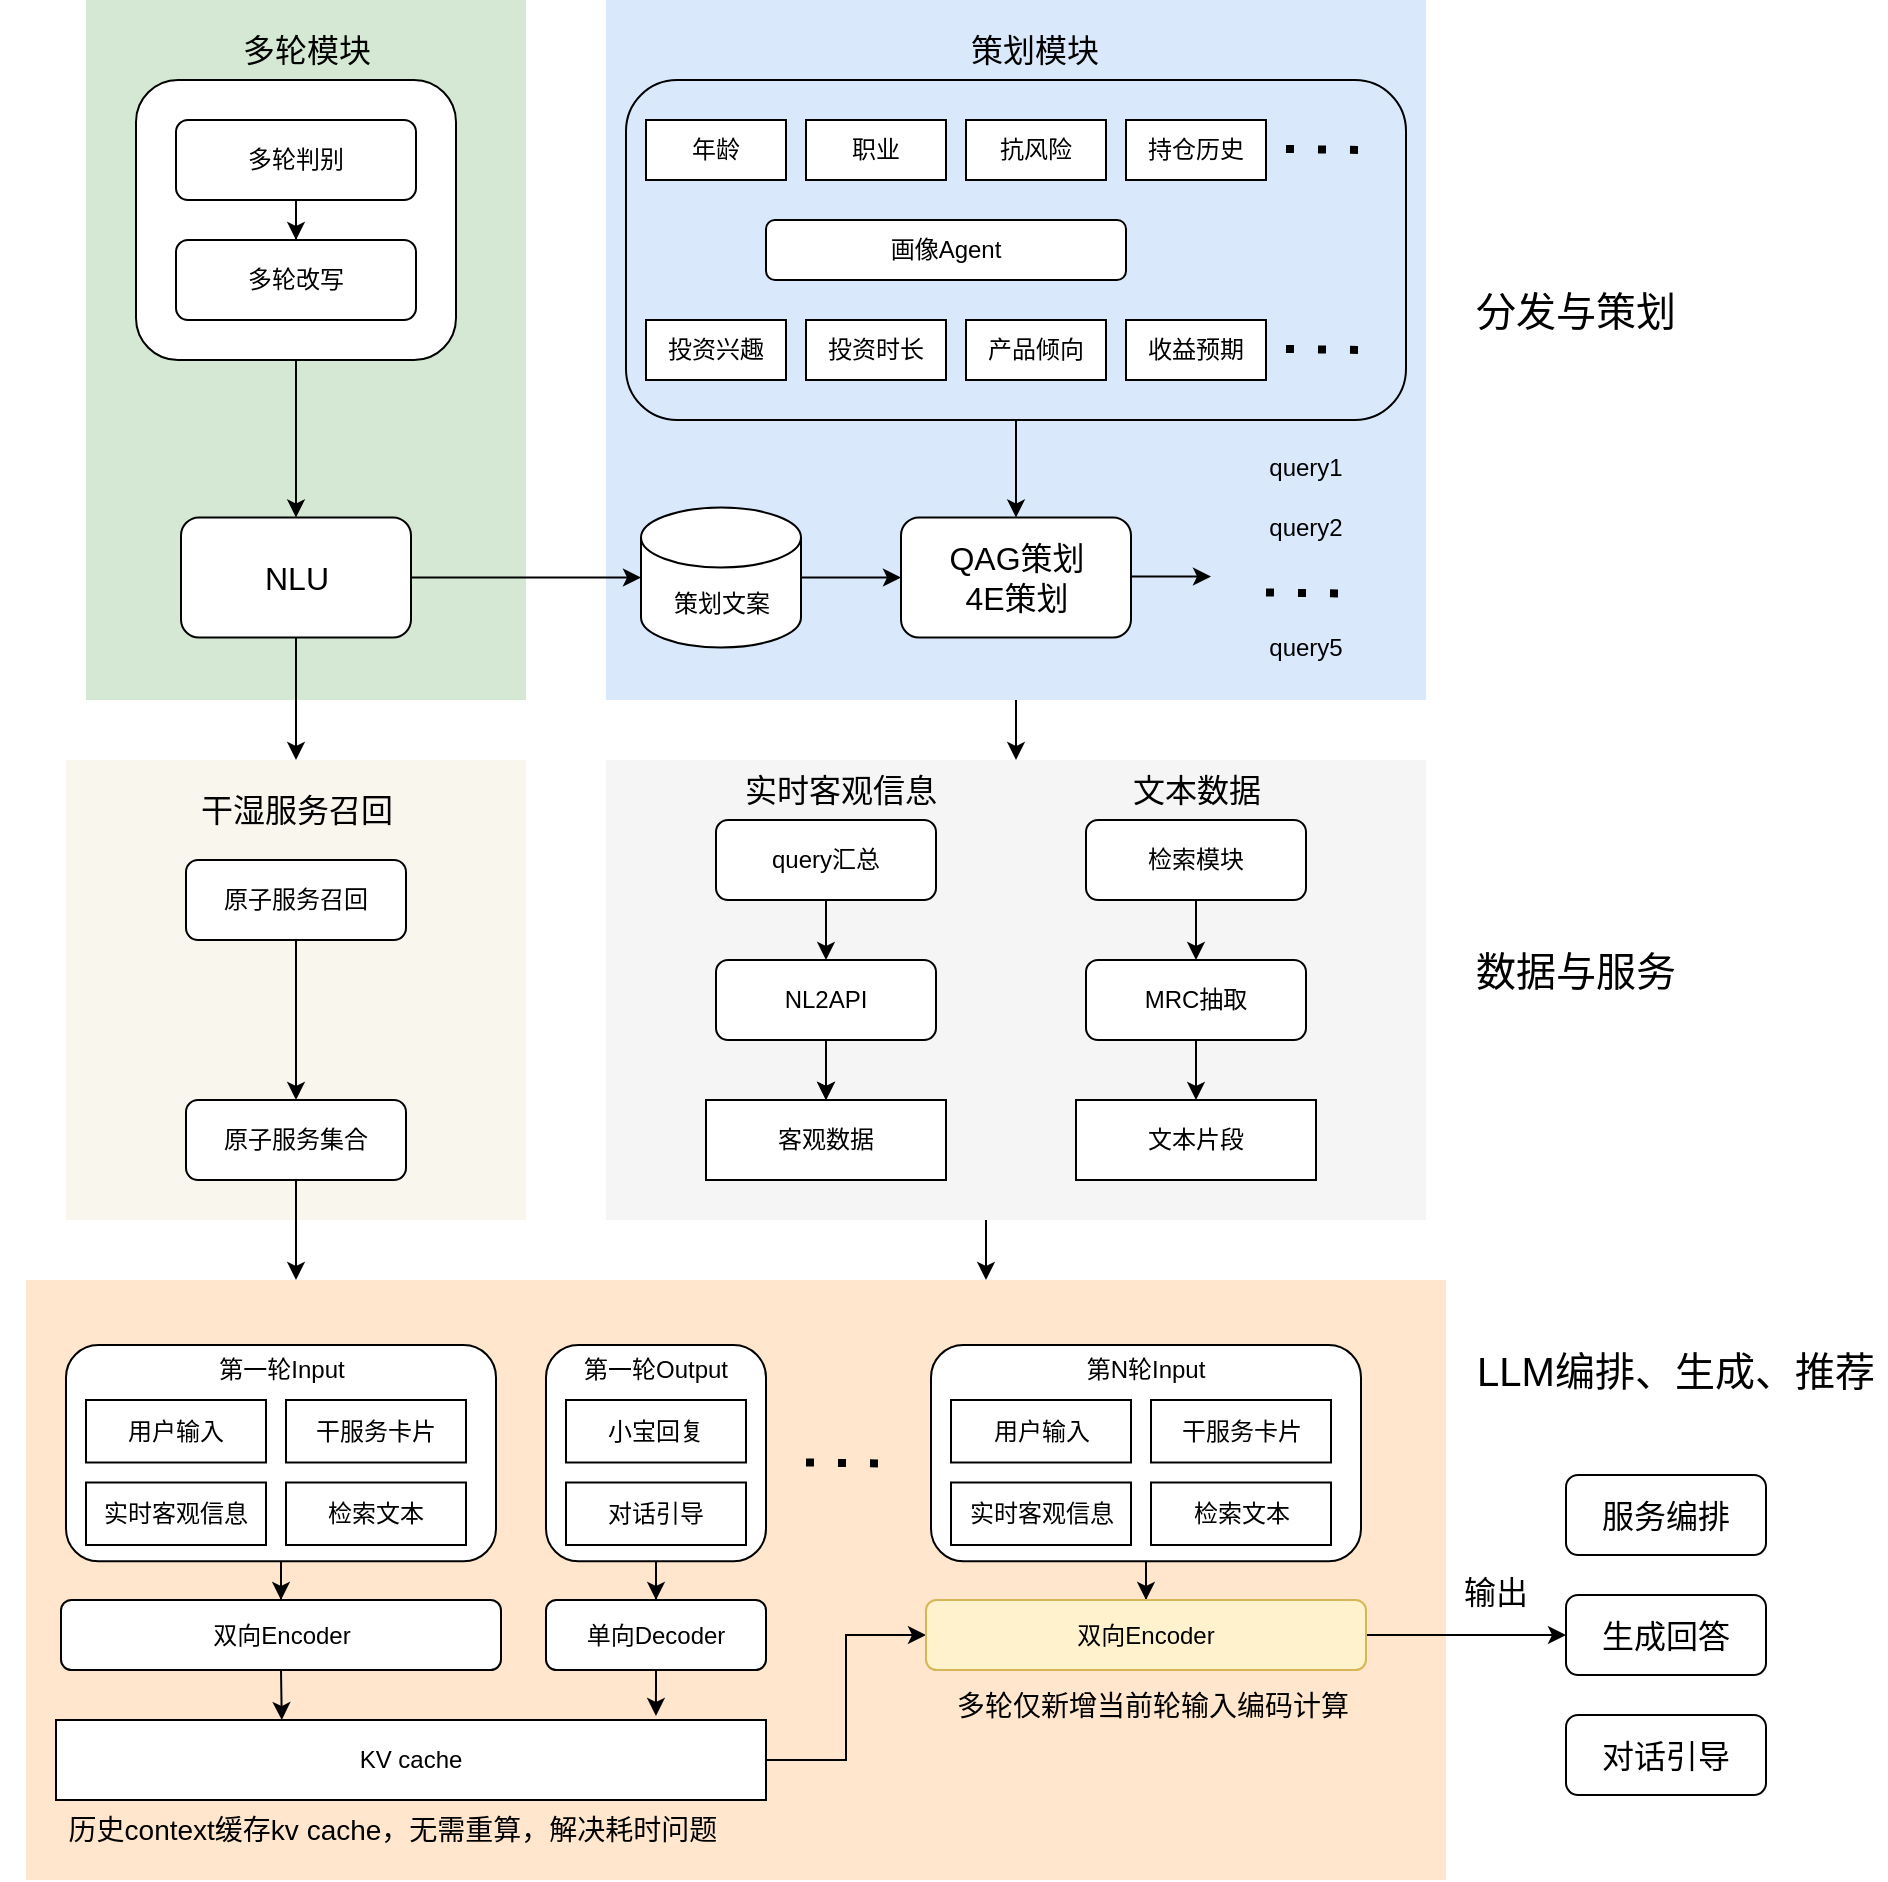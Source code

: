 <mxfile version="24.0.7" type="github">
  <diagram name="第 1 页" id="fKv1HX9e7pcvYm77Tfej">
    <mxGraphModel dx="2074" dy="1180" grid="1" gridSize="10" guides="1" tooltips="1" connect="1" arrows="1" fold="1" page="1" pageScale="1" pageWidth="1200" pageHeight="500" math="0" shadow="0">
      <root>
        <mxCell id="0" />
        <mxCell id="1" parent="0" />
        <mxCell id="IG8ETU8T7tgmbIszr5fC-33" value="" style="rounded=0;whiteSpace=wrap;html=1;fillColor=#ffe6cc;strokeColor=none;" vertex="1" parent="1">
          <mxGeometry x="60" y="660" width="710" height="300" as="geometry" />
        </mxCell>
        <mxCell id="IG8ETU8T7tgmbIszr5fC-18" value="" style="edgeStyle=orthogonalEdgeStyle;rounded=0;orthogonalLoop=1;jettySize=auto;html=1;" edge="1" parent="1" source="IG8ETU8T7tgmbIszr5fC-7" target="IG8ETU8T7tgmbIszr5fC-16">
          <mxGeometry relative="1" as="geometry" />
        </mxCell>
        <mxCell id="IG8ETU8T7tgmbIszr5fC-7" value="" style="rounded=1;whiteSpace=wrap;html=1;" vertex="1" parent="1">
          <mxGeometry x="80" y="692.5" width="215" height="108.13" as="geometry" />
        </mxCell>
        <mxCell id="_ux5LjXBHA44D0k8E-GW-138" value="" style="rounded=0;whiteSpace=wrap;html=1;fillColor=#f9f7ed;strokeColor=none;" parent="1" vertex="1">
          <mxGeometry x="80" y="400" width="230" height="230" as="geometry" />
        </mxCell>
        <mxCell id="_ux5LjXBHA44D0k8E-GW-131" value="" style="rounded=0;whiteSpace=wrap;html=1;fillColor=#f5f5f5;fontColor=#333333;strokeColor=none;" parent="1" vertex="1">
          <mxGeometry x="350" y="400" width="410" height="230" as="geometry" />
        </mxCell>
        <mxCell id="_ux5LjXBHA44D0k8E-GW-132" style="edgeStyle=orthogonalEdgeStyle;rounded=0;orthogonalLoop=1;jettySize=auto;html=1;exitX=0.5;exitY=1;exitDx=0;exitDy=0;entryX=0.5;entryY=0;entryDx=0;entryDy=0;" parent="1" source="_ux5LjXBHA44D0k8E-GW-47" target="_ux5LjXBHA44D0k8E-GW-131" edge="1">
          <mxGeometry relative="1" as="geometry" />
        </mxCell>
        <mxCell id="_ux5LjXBHA44D0k8E-GW-47" value="" style="rounded=0;whiteSpace=wrap;html=1;fillColor=#dae8fc;strokeColor=none;" parent="1" vertex="1">
          <mxGeometry x="350" y="20" width="410" height="350" as="geometry" />
        </mxCell>
        <mxCell id="_ux5LjXBHA44D0k8E-GW-78" style="edgeStyle=orthogonalEdgeStyle;rounded=0;orthogonalLoop=1;jettySize=auto;html=1;exitX=0.5;exitY=1;exitDx=0;exitDy=0;entryX=0.5;entryY=0;entryDx=0;entryDy=0;" parent="1" source="_ux5LjXBHA44D0k8E-GW-77" target="_ux5LjXBHA44D0k8E-GW-20" edge="1">
          <mxGeometry relative="1" as="geometry" />
        </mxCell>
        <mxCell id="_ux5LjXBHA44D0k8E-GW-77" value="" style="rounded=1;whiteSpace=wrap;html=1;fillColor=none;" parent="1" vertex="1">
          <mxGeometry x="360" y="60" width="390" height="170" as="geometry" />
        </mxCell>
        <mxCell id="_ux5LjXBHA44D0k8E-GW-76" value="" style="rounded=0;whiteSpace=wrap;html=1;fillColor=#d5e8d4;strokeColor=none;" parent="1" vertex="1">
          <mxGeometry x="90" y="20" width="220" height="350" as="geometry" />
        </mxCell>
        <mxCell id="_ux5LjXBHA44D0k8E-GW-75" style="edgeStyle=orthogonalEdgeStyle;rounded=0;orthogonalLoop=1;jettySize=auto;html=1;exitX=0.5;exitY=1;exitDx=0;exitDy=0;" parent="1" source="_ux5LjXBHA44D0k8E-GW-1" target="_ux5LjXBHA44D0k8E-GW-7" edge="1">
          <mxGeometry relative="1" as="geometry" />
        </mxCell>
        <mxCell id="_ux5LjXBHA44D0k8E-GW-1" value="" style="rounded=1;whiteSpace=wrap;html=1;" parent="1" vertex="1">
          <mxGeometry x="115" y="60" width="160" height="140" as="geometry" />
        </mxCell>
        <mxCell id="_ux5LjXBHA44D0k8E-GW-6" value="" style="edgeStyle=orthogonalEdgeStyle;rounded=0;orthogonalLoop=1;jettySize=auto;html=1;" parent="1" source="_ux5LjXBHA44D0k8E-GW-2" target="_ux5LjXBHA44D0k8E-GW-3" edge="1">
          <mxGeometry relative="1" as="geometry" />
        </mxCell>
        <mxCell id="_ux5LjXBHA44D0k8E-GW-2" value="多轮判别" style="rounded=1;whiteSpace=wrap;html=1;" parent="1" vertex="1">
          <mxGeometry x="135" y="80" width="120" height="40" as="geometry" />
        </mxCell>
        <mxCell id="_ux5LjXBHA44D0k8E-GW-3" value="多轮改写" style="rounded=1;whiteSpace=wrap;html=1;" parent="1" vertex="1">
          <mxGeometry x="135" y="140" width="120" height="40" as="geometry" />
        </mxCell>
        <mxCell id="_ux5LjXBHA44D0k8E-GW-60" style="edgeStyle=orthogonalEdgeStyle;rounded=0;orthogonalLoop=1;jettySize=auto;html=1;exitX=1;exitY=0.5;exitDx=0;exitDy=0;entryX=0;entryY=0.5;entryDx=0;entryDy=0;entryPerimeter=0;" parent="1" source="_ux5LjXBHA44D0k8E-GW-7" target="_ux5LjXBHA44D0k8E-GW-21" edge="1">
          <mxGeometry relative="1" as="geometry">
            <mxPoint x="282.5" y="308.75" as="targetPoint" />
            <Array as="points" />
          </mxGeometry>
        </mxCell>
        <mxCell id="_ux5LjXBHA44D0k8E-GW-141" style="edgeStyle=orthogonalEdgeStyle;rounded=0;orthogonalLoop=1;jettySize=auto;html=1;exitX=0.5;exitY=1;exitDx=0;exitDy=0;entryX=0.5;entryY=0;entryDx=0;entryDy=0;" parent="1" source="_ux5LjXBHA44D0k8E-GW-7" target="_ux5LjXBHA44D0k8E-GW-138" edge="1">
          <mxGeometry relative="1" as="geometry" />
        </mxCell>
        <mxCell id="_ux5LjXBHA44D0k8E-GW-7" value="&lt;font style=&quot;font-size: 16px;&quot;&gt;NLU&lt;/font&gt;" style="rounded=1;whiteSpace=wrap;html=1;" parent="1" vertex="1">
          <mxGeometry x="137.5" y="278.75" width="115" height="60" as="geometry" />
        </mxCell>
        <mxCell id="_ux5LjXBHA44D0k8E-GW-9" value="年龄" style="rounded=0;whiteSpace=wrap;html=1;" parent="1" vertex="1">
          <mxGeometry x="370" y="80" width="70" height="30" as="geometry" />
        </mxCell>
        <mxCell id="_ux5LjXBHA44D0k8E-GW-10" value="职业" style="rounded=0;whiteSpace=wrap;html=1;" parent="1" vertex="1">
          <mxGeometry x="450" y="80" width="70" height="30" as="geometry" />
        </mxCell>
        <mxCell id="_ux5LjXBHA44D0k8E-GW-11" value="抗风险" style="rounded=0;whiteSpace=wrap;html=1;" parent="1" vertex="1">
          <mxGeometry x="530" y="80" width="70" height="30" as="geometry" />
        </mxCell>
        <mxCell id="_ux5LjXBHA44D0k8E-GW-12" value="持仓历史" style="rounded=0;whiteSpace=wrap;html=1;" parent="1" vertex="1">
          <mxGeometry x="610" y="80" width="70" height="30" as="geometry" />
        </mxCell>
        <mxCell id="_ux5LjXBHA44D0k8E-GW-13" value="" style="endArrow=none;dashed=1;html=1;dashPattern=1 3;strokeWidth=4;rounded=0;" parent="1" edge="1">
          <mxGeometry width="50" height="50" relative="1" as="geometry">
            <mxPoint x="690" y="94.5" as="sourcePoint" />
            <mxPoint x="730" y="95" as="targetPoint" />
          </mxGeometry>
        </mxCell>
        <mxCell id="_ux5LjXBHA44D0k8E-GW-14" value="画像Agent" style="rounded=1;whiteSpace=wrap;html=1;" parent="1" vertex="1">
          <mxGeometry x="430" y="130" width="180" height="30" as="geometry" />
        </mxCell>
        <mxCell id="_ux5LjXBHA44D0k8E-GW-16" value="投资兴趣" style="rounded=0;whiteSpace=wrap;html=1;" parent="1" vertex="1">
          <mxGeometry x="370" y="180" width="70" height="30" as="geometry" />
        </mxCell>
        <mxCell id="_ux5LjXBHA44D0k8E-GW-17" value="产品倾向" style="rounded=0;whiteSpace=wrap;html=1;" parent="1" vertex="1">
          <mxGeometry x="530" y="180" width="70" height="30" as="geometry" />
        </mxCell>
        <mxCell id="_ux5LjXBHA44D0k8E-GW-18" value="收益预期" style="rounded=0;whiteSpace=wrap;html=1;" parent="1" vertex="1">
          <mxGeometry x="610" y="180" width="70" height="30" as="geometry" />
        </mxCell>
        <mxCell id="_ux5LjXBHA44D0k8E-GW-19" value="" style="endArrow=none;dashed=1;html=1;dashPattern=1 3;strokeWidth=4;rounded=0;" parent="1" edge="1">
          <mxGeometry width="50" height="50" relative="1" as="geometry">
            <mxPoint x="690" y="194.5" as="sourcePoint" />
            <mxPoint x="730" y="195" as="targetPoint" />
          </mxGeometry>
        </mxCell>
        <mxCell id="_ux5LjXBHA44D0k8E-GW-20" value="&lt;font style=&quot;font-size: 16px;&quot;&gt;QAG策划&lt;/font&gt;&lt;div&gt;&lt;font style=&quot;font-size: 16px;&quot;&gt;4E策划&lt;/font&gt;&lt;/div&gt;" style="rounded=1;whiteSpace=wrap;html=1;" parent="1" vertex="1">
          <mxGeometry x="497.5" y="278.75" width="115" height="60" as="geometry" />
        </mxCell>
        <mxCell id="_ux5LjXBHA44D0k8E-GW-62" style="edgeStyle=orthogonalEdgeStyle;rounded=0;orthogonalLoop=1;jettySize=auto;html=1;exitX=1;exitY=0.5;exitDx=0;exitDy=0;exitPerimeter=0;" parent="1" source="_ux5LjXBHA44D0k8E-GW-21" target="_ux5LjXBHA44D0k8E-GW-20" edge="1">
          <mxGeometry relative="1" as="geometry" />
        </mxCell>
        <mxCell id="_ux5LjXBHA44D0k8E-GW-21" value="策划文案" style="shape=cylinder3;whiteSpace=wrap;html=1;boundedLbl=1;backgroundOutline=1;size=15;" parent="1" vertex="1">
          <mxGeometry x="367.5" y="273.75" width="80" height="70" as="geometry" />
        </mxCell>
        <mxCell id="_ux5LjXBHA44D0k8E-GW-22" value="query1" style="text;html=1;strokeColor=none;fillColor=none;align=center;verticalAlign=middle;whiteSpace=wrap;rounded=0;" parent="1" vertex="1">
          <mxGeometry x="670" y="240" width="60" height="28.75" as="geometry" />
        </mxCell>
        <mxCell id="_ux5LjXBHA44D0k8E-GW-23" value="query2" style="text;html=1;strokeColor=none;fillColor=none;align=center;verticalAlign=middle;whiteSpace=wrap;rounded=0;" parent="1" vertex="1">
          <mxGeometry x="670" y="268.75" width="60" height="30" as="geometry" />
        </mxCell>
        <mxCell id="_ux5LjXBHA44D0k8E-GW-24" value="" style="endArrow=none;dashed=1;html=1;dashPattern=1 3;strokeWidth=4;rounded=0;" parent="1" edge="1">
          <mxGeometry width="50" height="50" relative="1" as="geometry">
            <mxPoint x="680" y="316.25" as="sourcePoint" />
            <mxPoint x="720" y="316.75" as="targetPoint" />
          </mxGeometry>
        </mxCell>
        <mxCell id="_ux5LjXBHA44D0k8E-GW-25" value="query5" style="text;html=1;strokeColor=none;fillColor=none;align=center;verticalAlign=middle;whiteSpace=wrap;rounded=0;" parent="1" vertex="1">
          <mxGeometry x="670" y="328.75" width="60" height="30" as="geometry" />
        </mxCell>
        <mxCell id="_ux5LjXBHA44D0k8E-GW-45" value="投资时长" style="rounded=0;whiteSpace=wrap;html=1;" parent="1" vertex="1">
          <mxGeometry x="450" y="180" width="70" height="30" as="geometry" />
        </mxCell>
        <mxCell id="_ux5LjXBHA44D0k8E-GW-53" value="&lt;font style=&quot;font-size: 16px;&quot;&gt;生成回答&lt;/font&gt;" style="rounded=1;whiteSpace=wrap;html=1;" parent="1" vertex="1">
          <mxGeometry x="830" y="817.5" width="100" height="40" as="geometry" />
        </mxCell>
        <mxCell id="_ux5LjXBHA44D0k8E-GW-101" value="" style="endArrow=classic;html=1;rounded=0;" parent="1" edge="1">
          <mxGeometry width="50" height="50" relative="1" as="geometry">
            <mxPoint x="612.5" y="308.25" as="sourcePoint" />
            <mxPoint x="652.5" y="308.25" as="targetPoint" />
          </mxGeometry>
        </mxCell>
        <mxCell id="_ux5LjXBHA44D0k8E-GW-117" style="edgeStyle=orthogonalEdgeStyle;rounded=0;orthogonalLoop=1;jettySize=auto;html=1;exitX=0.5;exitY=1;exitDx=0;exitDy=0;entryX=0.5;entryY=0;entryDx=0;entryDy=0;" parent="1" source="_ux5LjXBHA44D0k8E-GW-107" target="_ux5LjXBHA44D0k8E-GW-108" edge="1">
          <mxGeometry relative="1" as="geometry" />
        </mxCell>
        <mxCell id="_ux5LjXBHA44D0k8E-GW-107" value="query汇总" style="rounded=1;whiteSpace=wrap;html=1;" parent="1" vertex="1">
          <mxGeometry x="405" y="430" width="110" height="40" as="geometry" />
        </mxCell>
        <mxCell id="_ux5LjXBHA44D0k8E-GW-119" style="edgeStyle=orthogonalEdgeStyle;rounded=0;orthogonalLoop=1;jettySize=auto;html=1;exitX=0.5;exitY=1;exitDx=0;exitDy=0;entryX=0.5;entryY=0;entryDx=0;entryDy=0;" parent="1" source="_ux5LjXBHA44D0k8E-GW-108" target="_ux5LjXBHA44D0k8E-GW-109" edge="1">
          <mxGeometry relative="1" as="geometry" />
        </mxCell>
        <mxCell id="IG8ETU8T7tgmbIszr5fC-1" value="" style="edgeStyle=orthogonalEdgeStyle;rounded=0;orthogonalLoop=1;jettySize=auto;html=1;" edge="1" parent="1" source="_ux5LjXBHA44D0k8E-GW-108" target="_ux5LjXBHA44D0k8E-GW-109">
          <mxGeometry relative="1" as="geometry" />
        </mxCell>
        <mxCell id="_ux5LjXBHA44D0k8E-GW-108" value="&lt;font style=&quot;font-size: 12px;&quot;&gt;NL2API&lt;/font&gt;" style="rounded=1;whiteSpace=wrap;html=1;" parent="1" vertex="1">
          <mxGeometry x="405" y="500" width="110" height="40" as="geometry" />
        </mxCell>
        <mxCell id="_ux5LjXBHA44D0k8E-GW-109" value="&lt;font style=&quot;font-size: 12px;&quot;&gt;客观数据&lt;/font&gt;" style="rounded=0;whiteSpace=wrap;html=1;" parent="1" vertex="1">
          <mxGeometry x="400" y="570" width="120" height="40" as="geometry" />
        </mxCell>
        <mxCell id="_ux5LjXBHA44D0k8E-GW-118" style="edgeStyle=orthogonalEdgeStyle;rounded=0;orthogonalLoop=1;jettySize=auto;html=1;exitX=0.5;exitY=1;exitDx=0;exitDy=0;entryX=0.5;entryY=0;entryDx=0;entryDy=0;" parent="1" source="_ux5LjXBHA44D0k8E-GW-110" target="_ux5LjXBHA44D0k8E-GW-111" edge="1">
          <mxGeometry relative="1" as="geometry" />
        </mxCell>
        <mxCell id="_ux5LjXBHA44D0k8E-GW-110" value="检索模块" style="rounded=1;whiteSpace=wrap;html=1;" parent="1" vertex="1">
          <mxGeometry x="590" y="430" width="110" height="40" as="geometry" />
        </mxCell>
        <mxCell id="_ux5LjXBHA44D0k8E-GW-120" style="edgeStyle=orthogonalEdgeStyle;rounded=0;orthogonalLoop=1;jettySize=auto;html=1;exitX=0.5;exitY=1;exitDx=0;exitDy=0;entryX=0.5;entryY=0;entryDx=0;entryDy=0;" parent="1" source="_ux5LjXBHA44D0k8E-GW-111" target="_ux5LjXBHA44D0k8E-GW-112" edge="1">
          <mxGeometry relative="1" as="geometry" />
        </mxCell>
        <mxCell id="_ux5LjXBHA44D0k8E-GW-111" value="MRC抽取" style="rounded=1;whiteSpace=wrap;html=1;" parent="1" vertex="1">
          <mxGeometry x="590" y="500" width="110" height="40" as="geometry" />
        </mxCell>
        <mxCell id="_ux5LjXBHA44D0k8E-GW-112" value="文本片段" style="rounded=0;whiteSpace=wrap;html=1;" parent="1" vertex="1">
          <mxGeometry x="585" y="570" width="120" height="40" as="geometry" />
        </mxCell>
        <mxCell id="_ux5LjXBHA44D0k8E-GW-122" style="edgeStyle=orthogonalEdgeStyle;rounded=0;orthogonalLoop=1;jettySize=auto;html=1;exitX=0.5;exitY=1;exitDx=0;exitDy=0;entryX=0.5;entryY=0;entryDx=0;entryDy=0;" parent="1" source="_ux5LjXBHA44D0k8E-GW-113" target="_ux5LjXBHA44D0k8E-GW-114" edge="1">
          <mxGeometry relative="1" as="geometry" />
        </mxCell>
        <mxCell id="_ux5LjXBHA44D0k8E-GW-113" value="原子服务召回" style="rounded=1;whiteSpace=wrap;html=1;" parent="1" vertex="1">
          <mxGeometry x="140" y="450" width="110" height="40" as="geometry" />
        </mxCell>
        <mxCell id="_ux5LjXBHA44D0k8E-GW-126" style="edgeStyle=orthogonalEdgeStyle;rounded=0;orthogonalLoop=1;jettySize=auto;html=1;exitX=0.5;exitY=1;exitDx=0;exitDy=0;" parent="1" source="_ux5LjXBHA44D0k8E-GW-114" edge="1">
          <mxGeometry relative="1" as="geometry">
            <mxPoint x="195" y="660" as="targetPoint" />
          </mxGeometry>
        </mxCell>
        <mxCell id="_ux5LjXBHA44D0k8E-GW-114" value="原子服务集合" style="rounded=1;whiteSpace=wrap;html=1;" parent="1" vertex="1">
          <mxGeometry x="140" y="570" width="110" height="40" as="geometry" />
        </mxCell>
        <mxCell id="_ux5LjXBHA44D0k8E-GW-123" value="&lt;font style=&quot;font-size: 16px;&quot;&gt;服务编排&lt;/font&gt;" style="rounded=1;whiteSpace=wrap;html=1;" parent="1" vertex="1">
          <mxGeometry x="830" y="757.5" width="100" height="40" as="geometry" />
        </mxCell>
        <mxCell id="_ux5LjXBHA44D0k8E-GW-124" value="&lt;font style=&quot;font-size: 16px;&quot;&gt;对话引导&lt;/font&gt;" style="rounded=1;whiteSpace=wrap;html=1;" parent="1" vertex="1">
          <mxGeometry x="830" y="877.5" width="100" height="40" as="geometry" />
        </mxCell>
        <mxCell id="_ux5LjXBHA44D0k8E-GW-137" value="" style="endArrow=classic;html=1;rounded=0;" parent="1" edge="1">
          <mxGeometry width="50" height="50" relative="1" as="geometry">
            <mxPoint x="540" y="630" as="sourcePoint" />
            <mxPoint x="540" y="660" as="targetPoint" />
          </mxGeometry>
        </mxCell>
        <mxCell id="_ux5LjXBHA44D0k8E-GW-139" value="多轮模块" style="text;html=1;strokeColor=none;fillColor=none;align=center;verticalAlign=middle;whiteSpace=wrap;rounded=0;fontSize=16;" parent="1" vertex="1">
          <mxGeometry x="147.5" y="30" width="105" height="30" as="geometry" />
        </mxCell>
        <mxCell id="_ux5LjXBHA44D0k8E-GW-140" value="策划模块" style="text;html=1;strokeColor=none;fillColor=none;align=center;verticalAlign=middle;whiteSpace=wrap;rounded=0;fontSize=16;" parent="1" vertex="1">
          <mxGeometry x="497.5" y="30" width="132.5" height="30" as="geometry" />
        </mxCell>
        <mxCell id="_ux5LjXBHA44D0k8E-GW-143" value="干湿服务召回" style="text;html=1;strokeColor=none;fillColor=none;align=center;verticalAlign=middle;whiteSpace=wrap;rounded=0;fontSize=16;" parent="1" vertex="1">
          <mxGeometry x="127.5" y="410" width="135" height="30" as="geometry" />
        </mxCell>
        <mxCell id="_ux5LjXBHA44D0k8E-GW-144" value="实时客观信息" style="text;html=1;strokeColor=none;fillColor=none;align=center;verticalAlign=middle;whiteSpace=wrap;rounded=0;fontSize=16;" parent="1" vertex="1">
          <mxGeometry x="400" y="400" width="135" height="30" as="geometry" />
        </mxCell>
        <mxCell id="_ux5LjXBHA44D0k8E-GW-145" value="文本数据" style="text;html=1;strokeColor=none;fillColor=none;align=center;verticalAlign=middle;whiteSpace=wrap;rounded=0;fontSize=16;" parent="1" vertex="1">
          <mxGeometry x="577.5" y="400" width="135" height="30" as="geometry" />
        </mxCell>
        <mxCell id="_ux5LjXBHA44D0k8E-GW-147" value="输出" style="text;html=1;strokeColor=none;fillColor=none;align=center;verticalAlign=middle;whiteSpace=wrap;rounded=0;fontSize=16;" parent="1" vertex="1">
          <mxGeometry x="750" y="800.63" width="90" height="30" as="geometry" />
        </mxCell>
        <mxCell id="_ux5LjXBHA44D0k8E-GW-148" value="分发与策划" style="text;html=1;strokeColor=none;fillColor=none;align=center;verticalAlign=middle;whiteSpace=wrap;rounded=0;fontSize=20;" parent="1" vertex="1">
          <mxGeometry x="780" y="160" width="110" height="30" as="geometry" />
        </mxCell>
        <mxCell id="_ux5LjXBHA44D0k8E-GW-149" value="数据与服务" style="text;html=1;strokeColor=none;fillColor=none;align=center;verticalAlign=middle;whiteSpace=wrap;rounded=0;fontSize=20;" parent="1" vertex="1">
          <mxGeometry x="780" y="490" width="110" height="30" as="geometry" />
        </mxCell>
        <mxCell id="IG8ETU8T7tgmbIszr5fC-2" value="干服务卡片" style="rounded=0;whiteSpace=wrap;html=1;" vertex="1" parent="1">
          <mxGeometry x="190" y="720" width="90" height="31.25" as="geometry" />
        </mxCell>
        <mxCell id="IG8ETU8T7tgmbIszr5fC-3" value="用户输入" style="rounded=0;whiteSpace=wrap;html=1;" vertex="1" parent="1">
          <mxGeometry x="90" y="720" width="90" height="31.25" as="geometry" />
        </mxCell>
        <mxCell id="IG8ETU8T7tgmbIszr5fC-4" value="实时客观信息" style="rounded=0;whiteSpace=wrap;html=1;" vertex="1" parent="1">
          <mxGeometry x="90" y="761.25" width="90" height="31.25" as="geometry" />
        </mxCell>
        <mxCell id="IG8ETU8T7tgmbIszr5fC-6" value="检索文本" style="rounded=0;whiteSpace=wrap;html=1;" vertex="1" parent="1">
          <mxGeometry x="190" y="761.25" width="90" height="31.25" as="geometry" />
        </mxCell>
        <mxCell id="IG8ETU8T7tgmbIszr5fC-9" value="第一轮Input" style="text;html=1;align=center;verticalAlign=middle;whiteSpace=wrap;rounded=0;" vertex="1" parent="1">
          <mxGeometry x="142.5" y="690" width="90" height="30" as="geometry" />
        </mxCell>
        <mxCell id="IG8ETU8T7tgmbIszr5fC-20" value="" style="edgeStyle=orthogonalEdgeStyle;rounded=0;orthogonalLoop=1;jettySize=auto;html=1;" edge="1" parent="1" source="IG8ETU8T7tgmbIszr5fC-10" target="IG8ETU8T7tgmbIszr5fC-17">
          <mxGeometry relative="1" as="geometry" />
        </mxCell>
        <mxCell id="IG8ETU8T7tgmbIszr5fC-10" value="" style="rounded=1;whiteSpace=wrap;html=1;" vertex="1" parent="1">
          <mxGeometry x="320" y="692.5" width="110" height="108.13" as="geometry" />
        </mxCell>
        <mxCell id="IG8ETU8T7tgmbIszr5fC-12" value="小宝回复" style="rounded=0;whiteSpace=wrap;html=1;" vertex="1" parent="1">
          <mxGeometry x="330" y="720" width="90" height="31.25" as="geometry" />
        </mxCell>
        <mxCell id="IG8ETU8T7tgmbIszr5fC-13" value="对话引导" style="rounded=0;whiteSpace=wrap;html=1;" vertex="1" parent="1">
          <mxGeometry x="330" y="761.25" width="90" height="31.25" as="geometry" />
        </mxCell>
        <mxCell id="IG8ETU8T7tgmbIszr5fC-15" value="第一轮Output" style="text;html=1;align=center;verticalAlign=middle;whiteSpace=wrap;rounded=0;" vertex="1" parent="1">
          <mxGeometry x="330" y="690" width="90" height="30" as="geometry" />
        </mxCell>
        <mxCell id="IG8ETU8T7tgmbIszr5fC-16" value="双向Encoder" style="rounded=1;whiteSpace=wrap;html=1;" vertex="1" parent="1">
          <mxGeometry x="77.5" y="820" width="220" height="35" as="geometry" />
        </mxCell>
        <mxCell id="IG8ETU8T7tgmbIszr5fC-17" value="单向Decoder" style="rounded=1;whiteSpace=wrap;html=1;" vertex="1" parent="1">
          <mxGeometry x="320" y="820" width="110" height="35" as="geometry" />
        </mxCell>
        <mxCell id="IG8ETU8T7tgmbIszr5fC-35" style="edgeStyle=orthogonalEdgeStyle;rounded=0;orthogonalLoop=1;jettySize=auto;html=1;exitX=1;exitY=0.5;exitDx=0;exitDy=0;entryX=0;entryY=0.5;entryDx=0;entryDy=0;" edge="1" parent="1" source="IG8ETU8T7tgmbIszr5fC-21" target="IG8ETU8T7tgmbIszr5fC-31">
          <mxGeometry relative="1" as="geometry" />
        </mxCell>
        <mxCell id="IG8ETU8T7tgmbIszr5fC-21" value="KV cache" style="rounded=0;whiteSpace=wrap;html=1;" vertex="1" parent="1">
          <mxGeometry x="75" y="880" width="355" height="40" as="geometry" />
        </mxCell>
        <mxCell id="IG8ETU8T7tgmbIszr5fC-22" style="edgeStyle=orthogonalEdgeStyle;rounded=0;orthogonalLoop=1;jettySize=auto;html=1;exitX=0.5;exitY=1;exitDx=0;exitDy=0;entryX=0.318;entryY=0;entryDx=0;entryDy=0;entryPerimeter=0;" edge="1" parent="1" source="IG8ETU8T7tgmbIszr5fC-16" target="IG8ETU8T7tgmbIszr5fC-21">
          <mxGeometry relative="1" as="geometry" />
        </mxCell>
        <mxCell id="IG8ETU8T7tgmbIszr5fC-23" style="edgeStyle=orthogonalEdgeStyle;rounded=0;orthogonalLoop=1;jettySize=auto;html=1;exitX=0.5;exitY=1;exitDx=0;exitDy=0;entryX=0.845;entryY=-0.05;entryDx=0;entryDy=0;entryPerimeter=0;" edge="1" parent="1" source="IG8ETU8T7tgmbIszr5fC-17" target="IG8ETU8T7tgmbIszr5fC-21">
          <mxGeometry relative="1" as="geometry" />
        </mxCell>
        <mxCell id="IG8ETU8T7tgmbIszr5fC-24" value="" style="edgeStyle=orthogonalEdgeStyle;rounded=0;orthogonalLoop=1;jettySize=auto;html=1;" edge="1" parent="1" source="IG8ETU8T7tgmbIszr5fC-25" target="IG8ETU8T7tgmbIszr5fC-31">
          <mxGeometry relative="1" as="geometry" />
        </mxCell>
        <mxCell id="IG8ETU8T7tgmbIszr5fC-25" value="" style="rounded=1;whiteSpace=wrap;html=1;" vertex="1" parent="1">
          <mxGeometry x="512.5" y="692.5" width="215" height="108.13" as="geometry" />
        </mxCell>
        <mxCell id="IG8ETU8T7tgmbIszr5fC-26" value="干服务卡片" style="rounded=0;whiteSpace=wrap;html=1;" vertex="1" parent="1">
          <mxGeometry x="622.5" y="720" width="90" height="31.25" as="geometry" />
        </mxCell>
        <mxCell id="IG8ETU8T7tgmbIszr5fC-27" value="用户输入" style="rounded=0;whiteSpace=wrap;html=1;" vertex="1" parent="1">
          <mxGeometry x="522.5" y="720" width="90" height="31.25" as="geometry" />
        </mxCell>
        <mxCell id="IG8ETU8T7tgmbIszr5fC-28" value="实时客观信息" style="rounded=0;whiteSpace=wrap;html=1;" vertex="1" parent="1">
          <mxGeometry x="522.5" y="761.25" width="90" height="31.25" as="geometry" />
        </mxCell>
        <mxCell id="IG8ETU8T7tgmbIszr5fC-29" value="检索文本" style="rounded=0;whiteSpace=wrap;html=1;" vertex="1" parent="1">
          <mxGeometry x="622.5" y="761.25" width="90" height="31.25" as="geometry" />
        </mxCell>
        <mxCell id="IG8ETU8T7tgmbIszr5fC-30" value="第N轮Input" style="text;html=1;align=center;verticalAlign=middle;whiteSpace=wrap;rounded=0;" vertex="1" parent="1">
          <mxGeometry x="575" y="690" width="90" height="30" as="geometry" />
        </mxCell>
        <mxCell id="IG8ETU8T7tgmbIszr5fC-38" style="edgeStyle=orthogonalEdgeStyle;rounded=0;orthogonalLoop=1;jettySize=auto;html=1;exitX=1;exitY=0.5;exitDx=0;exitDy=0;" edge="1" parent="1" source="IG8ETU8T7tgmbIszr5fC-31" target="_ux5LjXBHA44D0k8E-GW-53">
          <mxGeometry relative="1" as="geometry" />
        </mxCell>
        <mxCell id="IG8ETU8T7tgmbIszr5fC-31" value="双向Encoder" style="rounded=1;whiteSpace=wrap;html=1;fillColor=#fff2cc;strokeColor=#d6b656;" vertex="1" parent="1">
          <mxGeometry x="510" y="820" width="220" height="35" as="geometry" />
        </mxCell>
        <mxCell id="IG8ETU8T7tgmbIszr5fC-36" value="" style="endArrow=none;dashed=1;html=1;dashPattern=1 3;strokeWidth=4;rounded=0;" edge="1" parent="1">
          <mxGeometry width="50" height="50" relative="1" as="geometry">
            <mxPoint x="450" y="751.25" as="sourcePoint" />
            <mxPoint x="490" y="751.75" as="targetPoint" />
          </mxGeometry>
        </mxCell>
        <mxCell id="IG8ETU8T7tgmbIszr5fC-37" value="&lt;font style=&quot;font-size: 14px;&quot;&gt;多轮仅新增当前轮输入编码计算&lt;/font&gt;" style="text;html=1;align=center;verticalAlign=middle;whiteSpace=wrap;rounded=0;" vertex="1" parent="1">
          <mxGeometry x="515" y="857.5" width="217" height="30" as="geometry" />
        </mxCell>
        <mxCell id="IG8ETU8T7tgmbIszr5fC-39" value="&lt;font style=&quot;font-size: 20px;&quot;&gt;LLM编排、生成、推荐&lt;/font&gt;" style="text;html=1;align=center;verticalAlign=middle;whiteSpace=wrap;rounded=0;" vertex="1" parent="1">
          <mxGeometry x="780" y="690" width="210" height="30" as="geometry" />
        </mxCell>
        <mxCell id="IG8ETU8T7tgmbIszr5fC-40" value="&lt;font style=&quot;font-size: 14px;&quot;&gt;历史context缓存kv cache，无需重算，解决耗时问题&lt;/font&gt;" style="text;html=1;strokeColor=none;fillColor=none;align=center;verticalAlign=middle;whiteSpace=wrap;rounded=0;fontSize=14;" vertex="1" parent="1">
          <mxGeometry x="47" y="920" width="393" height="30" as="geometry" />
        </mxCell>
      </root>
    </mxGraphModel>
  </diagram>
</mxfile>
